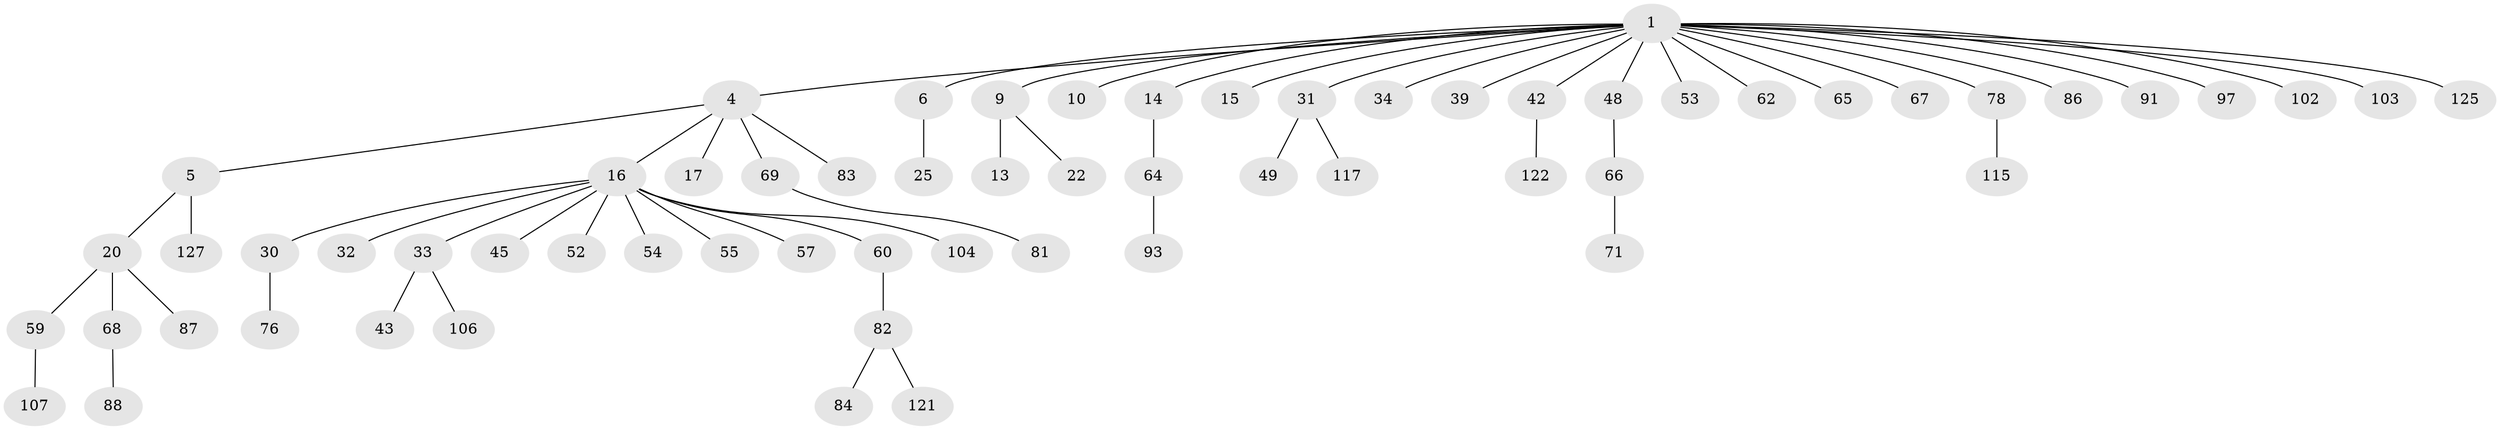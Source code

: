 // original degree distribution, {6: 0.031496062992125984, 5: 0.03937007874015748, 3: 0.11811023622047244, 2: 0.29133858267716534, 7: 0.007874015748031496, 1: 0.48031496062992124, 4: 0.031496062992125984}
// Generated by graph-tools (version 1.1) at 2025/15/03/09/25 04:15:42]
// undirected, 63 vertices, 62 edges
graph export_dot {
graph [start="1"]
  node [color=gray90,style=filled];
  1 [super="+2+3+18"];
  4 [super="+12+11"];
  5;
  6;
  9 [super="+50+27"];
  10;
  13 [super="+114"];
  14 [super="+58"];
  15;
  16 [super="+19+24+85+51+26"];
  17 [super="+38"];
  20 [super="+29"];
  22 [super="+74"];
  25 [super="+73"];
  30 [super="+108"];
  31;
  32;
  33;
  34 [super="+40"];
  39;
  42 [super="+56"];
  43 [super="+70"];
  45;
  48 [super="+100"];
  49 [super="+101+79"];
  52 [super="+80"];
  53 [super="+75"];
  54 [super="+105"];
  55;
  57 [super="+61"];
  59;
  60;
  62;
  64;
  65;
  66;
  67;
  68;
  69;
  71 [super="+72"];
  76 [super="+92+111+89"];
  78;
  81;
  82;
  83;
  84;
  86;
  87;
  88;
  91;
  93;
  97;
  102;
  103;
  104;
  106;
  107;
  115 [super="+119"];
  117 [super="+118"];
  121;
  122;
  125;
  127;
  1 -- 4;
  1 -- 31;
  1 -- 62;
  1 -- 42;
  1 -- 6;
  1 -- 10;
  1 -- 14;
  1 -- 65;
  1 -- 34;
  1 -- 67;
  1 -- 39;
  1 -- 103;
  1 -- 9;
  1 -- 78;
  1 -- 15;
  1 -- 48;
  1 -- 53;
  1 -- 86;
  1 -- 91;
  1 -- 125;
  1 -- 102;
  1 -- 97;
  4 -- 5;
  4 -- 69;
  4 -- 16;
  4 -- 17;
  4 -- 83;
  5 -- 20;
  5 -- 127;
  6 -- 25;
  9 -- 13;
  9 -- 22;
  14 -- 64;
  16 -- 32;
  16 -- 33;
  16 -- 104;
  16 -- 45;
  16 -- 30;
  16 -- 60;
  16 -- 54;
  16 -- 57;
  16 -- 52;
  16 -- 55;
  20 -- 59;
  20 -- 87;
  20 -- 68;
  30 -- 76;
  31 -- 49;
  31 -- 117;
  33 -- 43;
  33 -- 106;
  42 -- 122;
  48 -- 66;
  59 -- 107;
  60 -- 82;
  64 -- 93;
  66 -- 71;
  68 -- 88;
  69 -- 81;
  78 -- 115;
  82 -- 84;
  82 -- 121;
}
